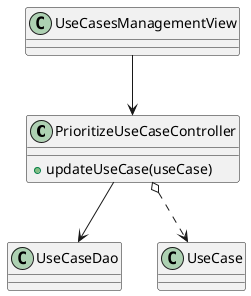 @startuml
	class PrioritizeUseCaseController {
	+updateUseCase(useCase)
	}

	UseCasesManagementView --> PrioritizeUseCaseController
	PrioritizeUseCaseController --> UseCaseDao
	PrioritizeUseCaseController o..> UseCase
@enduml
